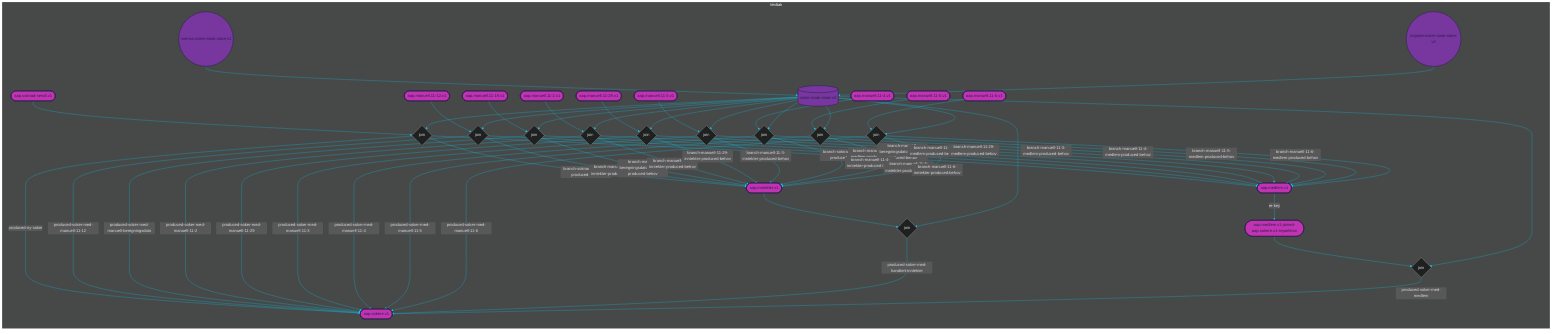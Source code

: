 %%{init: {'theme': 'dark', 'themeVariables': { 'primaryColor': '#07cff6', 'textColor': '#dad9e0', 'lineColor': '#07cff6'}}}%%

graph LR

subgraph Vedtak
    %% TOPICS
    aap.soknad-sendt.v1([aap.soknad-sendt.v1])
	aap.manuell.11-12.v1([aap.manuell.11-12.v1])
	aap.manuell.11-19.v1([aap.manuell.11-19.v1])
	aap.manuell.11-2.v1([aap.manuell.11-2.v1])
	aap.manuell.11-29.v1([aap.manuell.11-29.v1])
	aap.manuell.11-3.v1([aap.manuell.11-3.v1])
	aap.manuell.11-4.v1([aap.manuell.11-4.v1])
	aap.manuell.11-5.v1([aap.manuell.11-5.v1])
	aap.manuell.11-6.v1([aap.manuell.11-6.v1])
	aap.sokere.v1([aap.sokere.v1])
	aap.inntekter.v1([aap.inntekter.v1])
	aap.medlem.v1-joined-aap.sokere.v1-repartition([aap.medlem.v1-joined-aap.sokere.v1-repartition])
	aap.medlem.v1([aap.medlem.v1])
    
    %% JOINS
    join-0{join}
	join-1{join}
	join-2{join}
	join-3{join}
	join-4{join}
	join-5{join}
	join-6{join}
	join-7{join}
	join-8{join}
	join-9{join}
	join-10{join}
    
    %% STATE STORES
    soker-state-store-v2[(soker-state-store-v2)]
    
    %% PROCESSOR API JOBS
    metrics-soker-state-store-v2((metrics-soker-state-store-v2))
	migrate-soker-state-store-v2((migrate-soker-state-store-v2))
    
    %% JOIN STREAMS
    aap.soknad-sendt.v1 --> join-0
	soker-state-store-v2 --> join-0
	join-0 --> |branch-soknad-inntekter-produced-behov| aap.inntekter.v1
	join-0 --> |branch-soknad-medlem-produced-behov| aap.medlem.v1
	join-0 --> |produced-ny-soker| aap.sokere.v1
	aap.manuell.11-12.v1 --> join-1
	soker-state-store-v2 --> join-1
	join-1 --> |branch-manuell-11-12-inntekter-produced-behov| aap.inntekter.v1
	join-1 --> |branch-manuell-11-12-medlem-produced-behov| aap.medlem.v1
	join-1 --> |produced-soker-med-manuell-11-12| aap.sokere.v1
	aap.manuell.11-19.v1 --> join-2
	soker-state-store-v2 --> join-2
	join-2 --> |branch-manuell-beregningsdato-inntekter-produced-behov| aap.inntekter.v1
	join-2 --> |branch-manuell-beregningsdato-medlem-produced-behov| aap.medlem.v1
	join-2 --> |produced-soker-med-manuell-beregningsdato| aap.sokere.v1
	aap.manuell.11-2.v1 --> join-3
	soker-state-store-v2 --> join-3
	join-3 --> |branch-manuell-11-2-medlem-produced-behov| aap.medlem.v1
	join-3 --> |branch-manuell-11-2-inntekter-produced-behov| aap.inntekter.v1
	join-3 --> |produced-soker-med-manuell-11-2| aap.sokere.v1
	aap.manuell.11-29.v1 --> join-4
	soker-state-store-v2 --> join-4
	join-4 --> |branch-manuell-11-29-medlem-produced-behov| aap.medlem.v1
	join-4 --> |branch-manuell-11-29-inntekter-produced-behov| aap.inntekter.v1
	join-4 --> |produced-soker-med-manuell-11-29| aap.sokere.v1
	aap.manuell.11-3.v1 --> join-5
	soker-state-store-v2 --> join-5
	join-5 --> |branch-manuell-11-3-inntekter-produced-behov| aap.inntekter.v1
	join-5 --> |branch-manuell-11-3-medlem-produced-behov| aap.medlem.v1
	join-5 --> |produced-soker-med-manuell-11-3| aap.sokere.v1
	aap.manuell.11-4.v1 --> join-6
	soker-state-store-v2 --> join-6
	join-6 --> |branch-manuell-11-4-medlem-produced-behov| aap.medlem.v1
	join-6 --> |branch-manuell-11-4-inntekter-produced-behov| aap.inntekter.v1
	join-6 --> |produced-soker-med-manuell-11-4| aap.sokere.v1
	aap.manuell.11-5.v1 --> join-7
	soker-state-store-v2 --> join-7
	join-7 --> |produced-soker-med-manuell-11-5| aap.sokere.v1
	join-7 --> |branch-manuell-11-5-medlem-produced-behov| aap.medlem.v1
	join-7 --> |branch-manuell-11-5-inntekter-produced-behov| aap.inntekter.v1
	aap.manuell.11-6.v1 --> join-8
	soker-state-store-v2 --> join-8
	join-8 --> |branch-manuell-11-6-inntekter-produced-behov| aap.inntekter.v1
	join-8 --> |branch-manuell-11-6-medlem-produced-behov| aap.medlem.v1
	join-8 --> |produced-soker-med-manuell-11-6| aap.sokere.v1
	aap.inntekter.v1 --> join-9
	soker-state-store-v2 --> join-9
	join-9 --> |produced-soker-med-handtert-inntekter| aap.sokere.v1
	aap.medlem.v1-joined-aap.sokere.v1-repartition --> join-10
	soker-state-store-v2 --> join-10
	join-10 --> |produced-soker-med-medlem| aap.sokere.v1
    
    %% JOB STREAMS
    metrics-soker-state-store-v2 --> soker-state-store-v2
	migrate-soker-state-store-v2 --> soker-state-store-v2
    
    %% REPARTITION STREAMS
    aap.medlem.v1 --> |re-key| aap.medlem.v1-joined-aap.sokere.v1-repartition
end

%% COLORS
%% light    #dad9e0
%% purple   #78369f
%% pink     #c233b4
%% dark     #2a204a
%% blue     #07cff6

%% STYLES
style aap.soknad-sendt.v1 fill:#c233b4, stroke:#2a204a, stroke-width:2px, color:#2a204a
style aap.manuell.11-12.v1 fill:#c233b4, stroke:#2a204a, stroke-width:2px, color:#2a204a
style aap.manuell.11-19.v1 fill:#c233b4, stroke:#2a204a, stroke-width:2px, color:#2a204a
style aap.manuell.11-2.v1 fill:#c233b4, stroke:#2a204a, stroke-width:2px, color:#2a204a
style aap.manuell.11-29.v1 fill:#c233b4, stroke:#2a204a, stroke-width:2px, color:#2a204a
style aap.manuell.11-3.v1 fill:#c233b4, stroke:#2a204a, stroke-width:2px, color:#2a204a
style aap.manuell.11-4.v1 fill:#c233b4, stroke:#2a204a, stroke-width:2px, color:#2a204a
style aap.manuell.11-5.v1 fill:#c233b4, stroke:#2a204a, stroke-width:2px, color:#2a204a
style aap.manuell.11-6.v1 fill:#c233b4, stroke:#2a204a, stroke-width:2px, color:#2a204a
style aap.sokere.v1 fill:#c233b4, stroke:#2a204a, stroke-width:2px, color:#2a204a
style aap.inntekter.v1 fill:#c233b4, stroke:#2a204a, stroke-width:2px, color:#2a204a
style aap.medlem.v1-joined-aap.sokere.v1-repartition fill:#c233b4, stroke:#2a204a, stroke-width:2px, color:#2a204a
style aap.medlem.v1 fill:#c233b4, stroke:#2a204a, stroke-width:2px, color:#2a204a
style soker-state-store-v2 fill:#78369f, stroke:#2a204a, stroke-width:2px, color:#2a204a
style metrics-soker-state-store-v2 fill:#78369f, stroke:#2a204a, stroke-width:2px, color:#2a204a
style migrate-soker-state-store-v2 fill:#78369f, stroke:#2a204a, stroke-width:2px, color:#2a204a